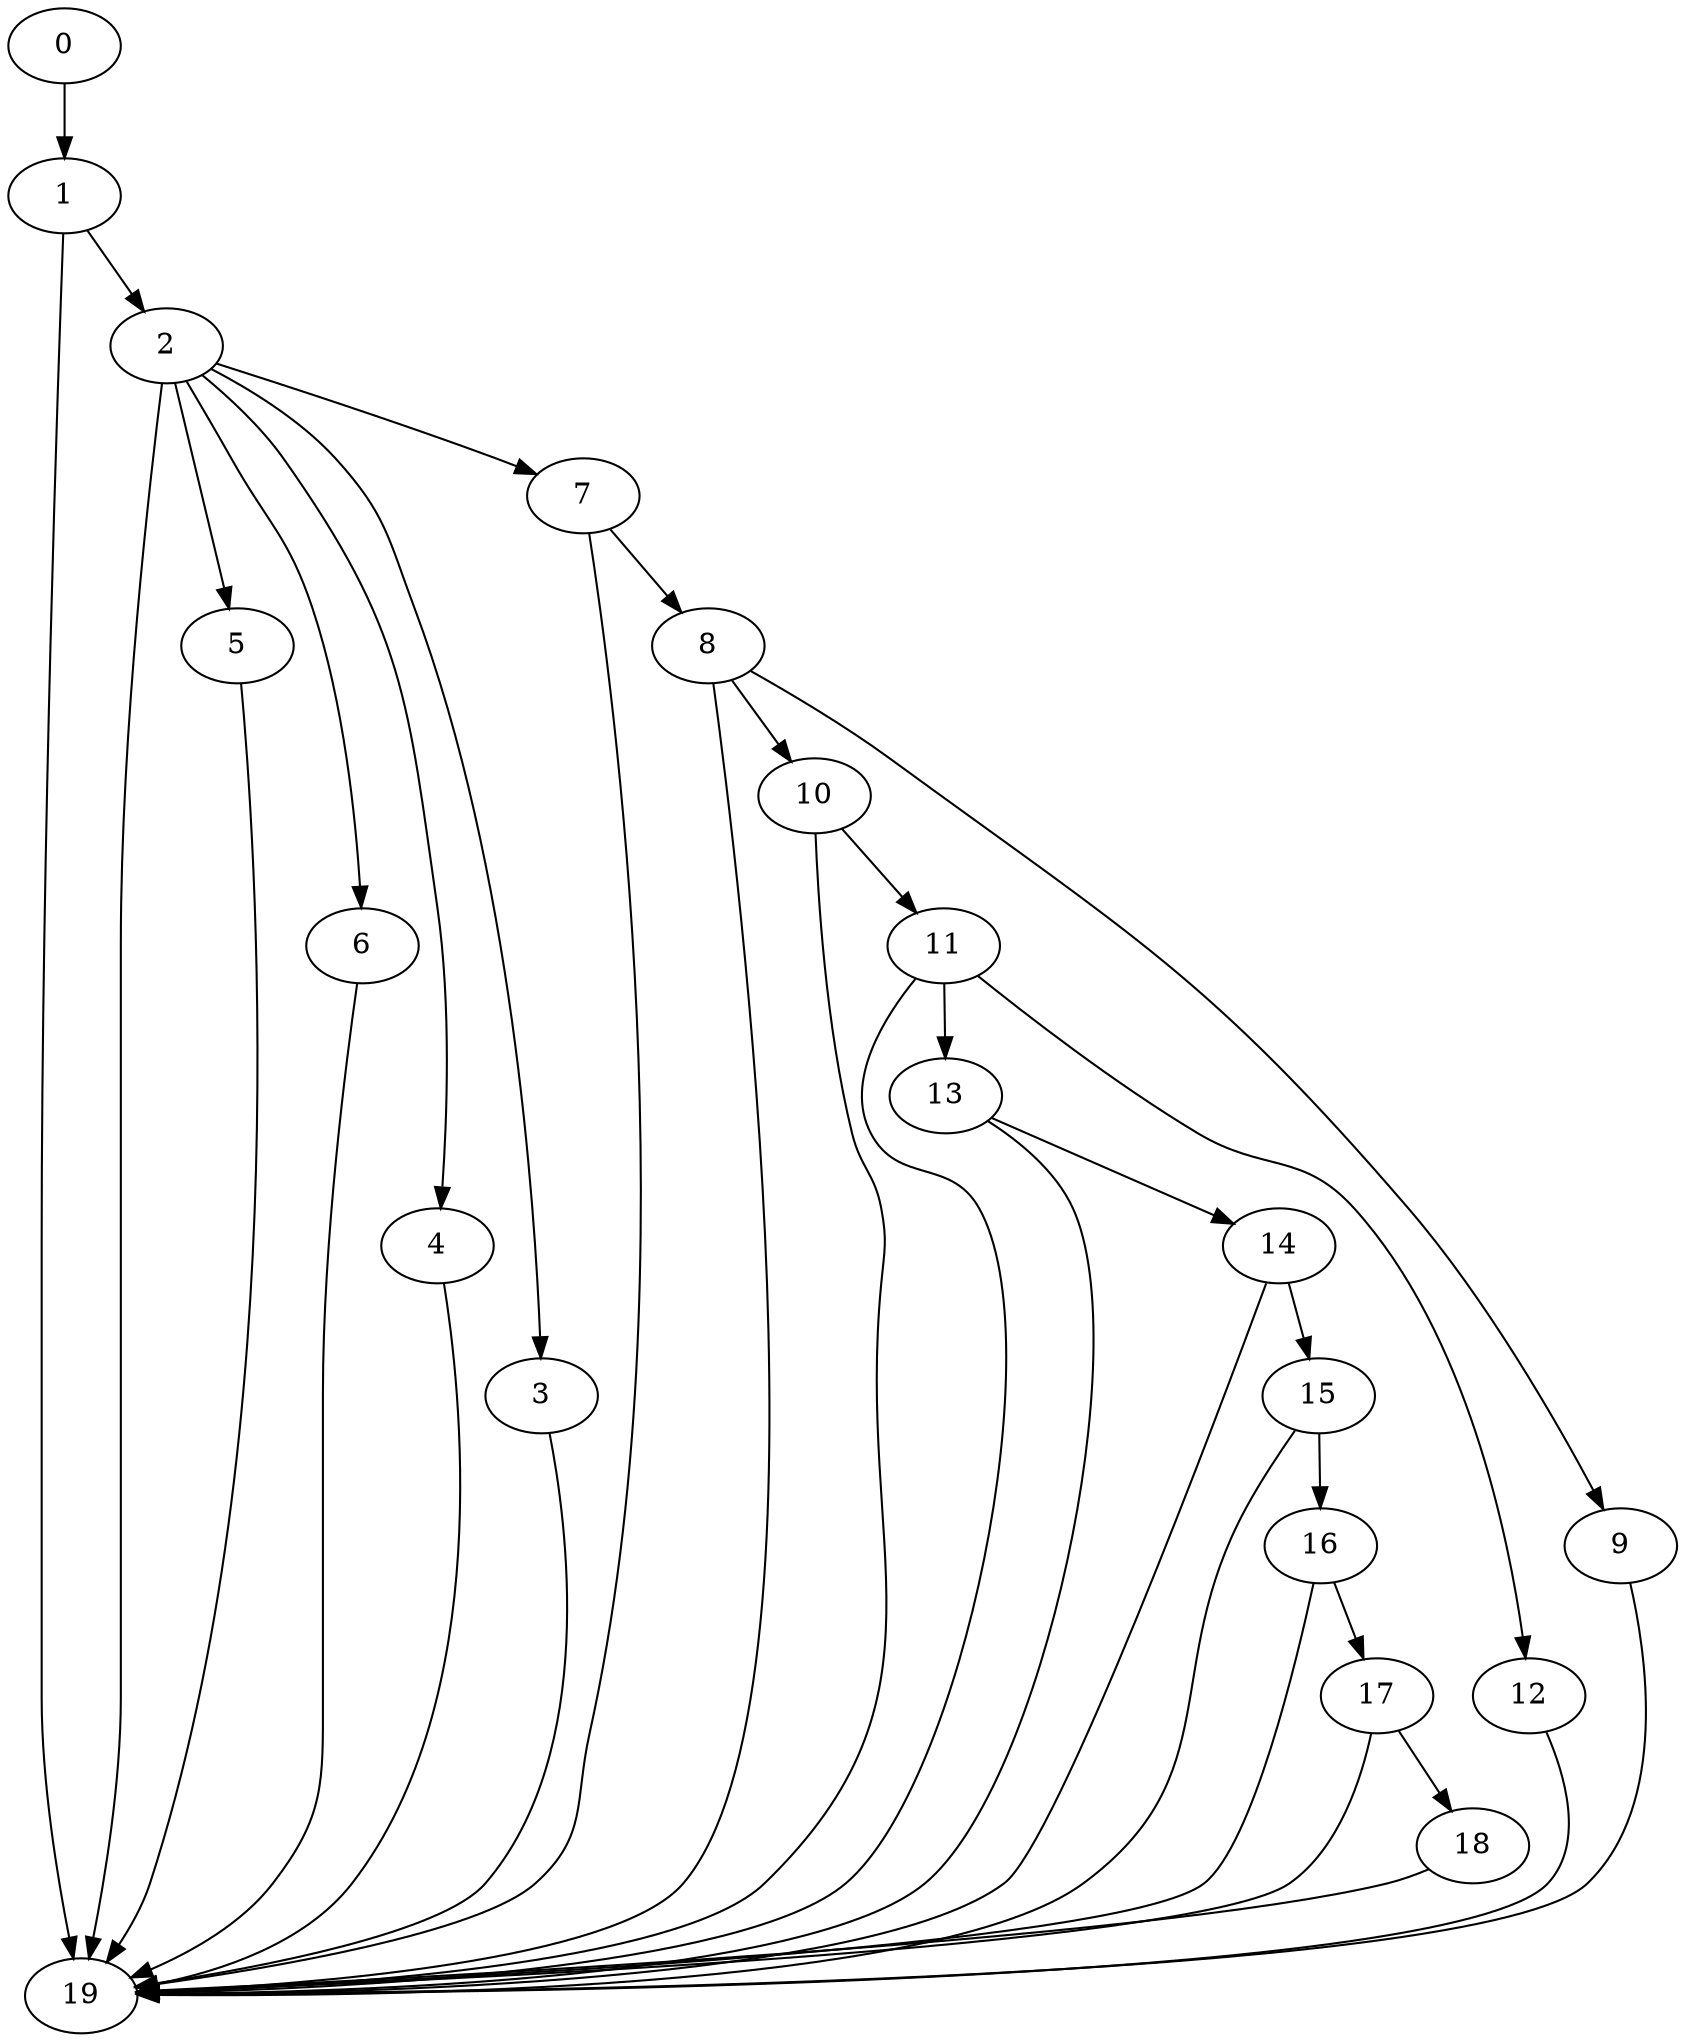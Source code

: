 strict digraph {


	"19" [  weight=0 ];

	"5" [  weight=0 ];

	"5" -> "19" [  weight=0 ];

	"6" [  weight=0 ];

	"6" -> "19" [  weight=0 ];

	"4" [  weight=0 ];

	"4" -> "19" [  weight=0 ];

	"14" [  weight=0 ];

	"14" -> "15" [  weight=0 ];

	"14" -> "19" [  weight=0 ];

	"3" [  weight=0 ];

	"3" -> "19" [  weight=0 ];

	"16" [  weight=0 ];

	"16" -> "17" [  weight=0 ];

	"16" -> "19" [  weight=0 ];

	"17" [  weight=0 ];

	"17" -> "19" [  weight=0 ];

	"17" -> "18" [  weight=0 ];

	"11" [  weight=0 ];

	"11" -> "13" [  weight=0 ];

	"11" -> "19" [  weight=0 ];

	"11" -> "12" [  weight=0 ];

	"13" [  weight=0 ];

	"13" -> "19" [  weight=0 ];

	"13" -> "14" [  weight=0 ];

	"10" [  weight=0 ];

	"10" -> "11" [  weight=0 ];

	"10" -> "19" [  weight=0 ];

	"2" [  weight=0 ];

	"2" -> "5" [  weight=0 ];

	"2" -> "6" [  weight=0 ];

	"2" -> "7" [  weight=0 ];

	"2" -> "19" [  weight=0 ];

	"2" -> "3" [  weight=0 ];

	"2" -> "4" [  weight=0 ];

	"18" [  weight=0 ];

	"18" -> "19" [  weight=0 ];

	"0" [  weight=0 ];

	"0" -> "1" [  weight=0 ];

	"1" [  weight=0 ];

	"1" -> "19" [  weight=0 ];

	"1" -> "2" [  weight=0 ];

	"9" [  weight=0 ];

	"9" -> "19" [  weight=0 ];

	"12" [  weight=0 ];

	"12" -> "19" [  weight=0 ];

	"15" [  weight=0 ];

	"15" -> "19" [  weight=0 ];

	"15" -> "16" [  weight=0 ];

	"8" [  weight=0 ];

	"8" -> "9" [  weight=0 ];

	"8" -> "10" [  weight=0 ];

	"8" -> "19" [  weight=0 ];

	"7" [  weight=0 ];

	"7" -> "8" [  weight=0 ];

	"7" -> "19" [  weight=0 ];

}
